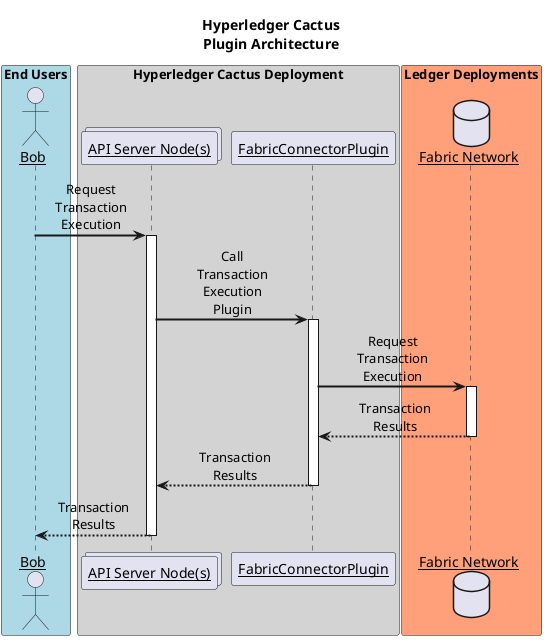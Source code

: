 
@startuml Plugin Architecture

!include <tupadr3/common>
!include <tupadr3/font-awesome/mobile>
!include <tupadr3/font-awesome/database>
!include <tupadr3/font-awesome/key>
!include <tupadr3/font-awesome/server>

title Hyperledger Cactus\nPlugin Architecture

' left to right direction
' allow_mixing
skinparam DefaultTextAlignment center
skinparam Linetype ortho
skinparam sequenceArrowThickness 2
skinparam roundcorner 5
skinparam maxmessagesize 30
skinparam sequenceParticipant underline

' actor "Application User" as actor1 <<identity owner>>
' FA_MOBILE(mobiledevice,"Mobile Device")

box "End Users" #LightBlue
	actor Bob
end box

box "Hyperledger Cactus Deployment" #LightGrey
  collections "API Server Node(s)" as ApiServer
  participant FabricConnectorPlugin
end box

box "Ledger Deployments" #LightSalmon
  database "Fabric Network" as FabricNetwork
end box

Bob -> ApiServer : Request Transaction Execution
activate ApiServer
ApiServer -> FabricConnectorPlugin: Call Transaction Execution Plugin
activate FabricConnectorPlugin
FabricConnectorPlugin -> FabricNetwork: Request Transaction Execution
activate FabricNetwork
return Transaction Results
return Transaction Results
return Transaction Results

@enduml
